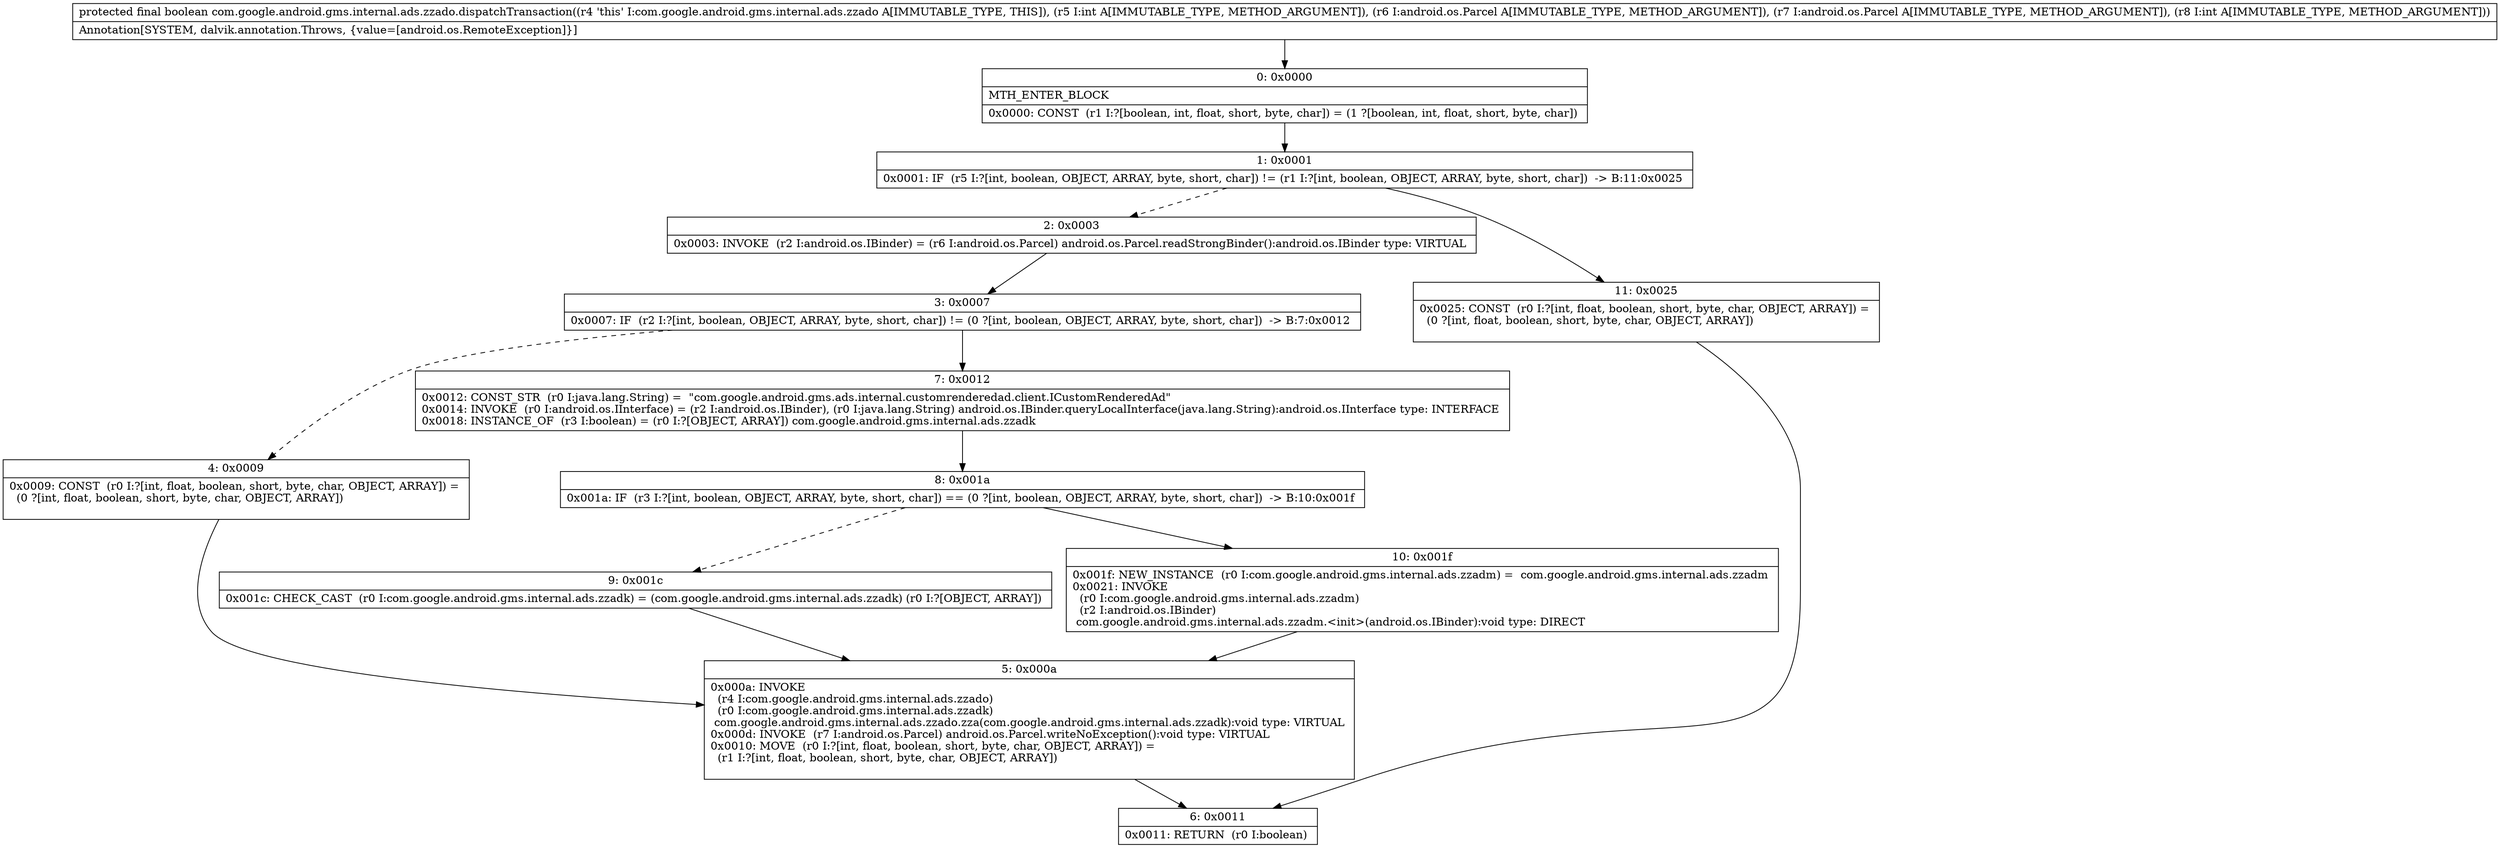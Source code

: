 digraph "CFG forcom.google.android.gms.internal.ads.zzado.dispatchTransaction(ILandroid\/os\/Parcel;Landroid\/os\/Parcel;I)Z" {
Node_0 [shape=record,label="{0\:\ 0x0000|MTH_ENTER_BLOCK\l|0x0000: CONST  (r1 I:?[boolean, int, float, short, byte, char]) = (1 ?[boolean, int, float, short, byte, char]) \l}"];
Node_1 [shape=record,label="{1\:\ 0x0001|0x0001: IF  (r5 I:?[int, boolean, OBJECT, ARRAY, byte, short, char]) != (r1 I:?[int, boolean, OBJECT, ARRAY, byte, short, char])  \-\> B:11:0x0025 \l}"];
Node_2 [shape=record,label="{2\:\ 0x0003|0x0003: INVOKE  (r2 I:android.os.IBinder) = (r6 I:android.os.Parcel) android.os.Parcel.readStrongBinder():android.os.IBinder type: VIRTUAL \l}"];
Node_3 [shape=record,label="{3\:\ 0x0007|0x0007: IF  (r2 I:?[int, boolean, OBJECT, ARRAY, byte, short, char]) != (0 ?[int, boolean, OBJECT, ARRAY, byte, short, char])  \-\> B:7:0x0012 \l}"];
Node_4 [shape=record,label="{4\:\ 0x0009|0x0009: CONST  (r0 I:?[int, float, boolean, short, byte, char, OBJECT, ARRAY]) = \l  (0 ?[int, float, boolean, short, byte, char, OBJECT, ARRAY])\l \l}"];
Node_5 [shape=record,label="{5\:\ 0x000a|0x000a: INVOKE  \l  (r4 I:com.google.android.gms.internal.ads.zzado)\l  (r0 I:com.google.android.gms.internal.ads.zzadk)\l com.google.android.gms.internal.ads.zzado.zza(com.google.android.gms.internal.ads.zzadk):void type: VIRTUAL \l0x000d: INVOKE  (r7 I:android.os.Parcel) android.os.Parcel.writeNoException():void type: VIRTUAL \l0x0010: MOVE  (r0 I:?[int, float, boolean, short, byte, char, OBJECT, ARRAY]) = \l  (r1 I:?[int, float, boolean, short, byte, char, OBJECT, ARRAY])\l \l}"];
Node_6 [shape=record,label="{6\:\ 0x0011|0x0011: RETURN  (r0 I:boolean) \l}"];
Node_7 [shape=record,label="{7\:\ 0x0012|0x0012: CONST_STR  (r0 I:java.lang.String) =  \"com.google.android.gms.ads.internal.customrenderedad.client.ICustomRenderedAd\" \l0x0014: INVOKE  (r0 I:android.os.IInterface) = (r2 I:android.os.IBinder), (r0 I:java.lang.String) android.os.IBinder.queryLocalInterface(java.lang.String):android.os.IInterface type: INTERFACE \l0x0018: INSTANCE_OF  (r3 I:boolean) = (r0 I:?[OBJECT, ARRAY]) com.google.android.gms.internal.ads.zzadk \l}"];
Node_8 [shape=record,label="{8\:\ 0x001a|0x001a: IF  (r3 I:?[int, boolean, OBJECT, ARRAY, byte, short, char]) == (0 ?[int, boolean, OBJECT, ARRAY, byte, short, char])  \-\> B:10:0x001f \l}"];
Node_9 [shape=record,label="{9\:\ 0x001c|0x001c: CHECK_CAST  (r0 I:com.google.android.gms.internal.ads.zzadk) = (com.google.android.gms.internal.ads.zzadk) (r0 I:?[OBJECT, ARRAY]) \l}"];
Node_10 [shape=record,label="{10\:\ 0x001f|0x001f: NEW_INSTANCE  (r0 I:com.google.android.gms.internal.ads.zzadm) =  com.google.android.gms.internal.ads.zzadm \l0x0021: INVOKE  \l  (r0 I:com.google.android.gms.internal.ads.zzadm)\l  (r2 I:android.os.IBinder)\l com.google.android.gms.internal.ads.zzadm.\<init\>(android.os.IBinder):void type: DIRECT \l}"];
Node_11 [shape=record,label="{11\:\ 0x0025|0x0025: CONST  (r0 I:?[int, float, boolean, short, byte, char, OBJECT, ARRAY]) = \l  (0 ?[int, float, boolean, short, byte, char, OBJECT, ARRAY])\l \l}"];
MethodNode[shape=record,label="{protected final boolean com.google.android.gms.internal.ads.zzado.dispatchTransaction((r4 'this' I:com.google.android.gms.internal.ads.zzado A[IMMUTABLE_TYPE, THIS]), (r5 I:int A[IMMUTABLE_TYPE, METHOD_ARGUMENT]), (r6 I:android.os.Parcel A[IMMUTABLE_TYPE, METHOD_ARGUMENT]), (r7 I:android.os.Parcel A[IMMUTABLE_TYPE, METHOD_ARGUMENT]), (r8 I:int A[IMMUTABLE_TYPE, METHOD_ARGUMENT]))  | Annotation[SYSTEM, dalvik.annotation.Throws, \{value=[android.os.RemoteException]\}]\l}"];
MethodNode -> Node_0;
Node_0 -> Node_1;
Node_1 -> Node_2[style=dashed];
Node_1 -> Node_11;
Node_2 -> Node_3;
Node_3 -> Node_4[style=dashed];
Node_3 -> Node_7;
Node_4 -> Node_5;
Node_5 -> Node_6;
Node_7 -> Node_8;
Node_8 -> Node_9[style=dashed];
Node_8 -> Node_10;
Node_9 -> Node_5;
Node_10 -> Node_5;
Node_11 -> Node_6;
}

